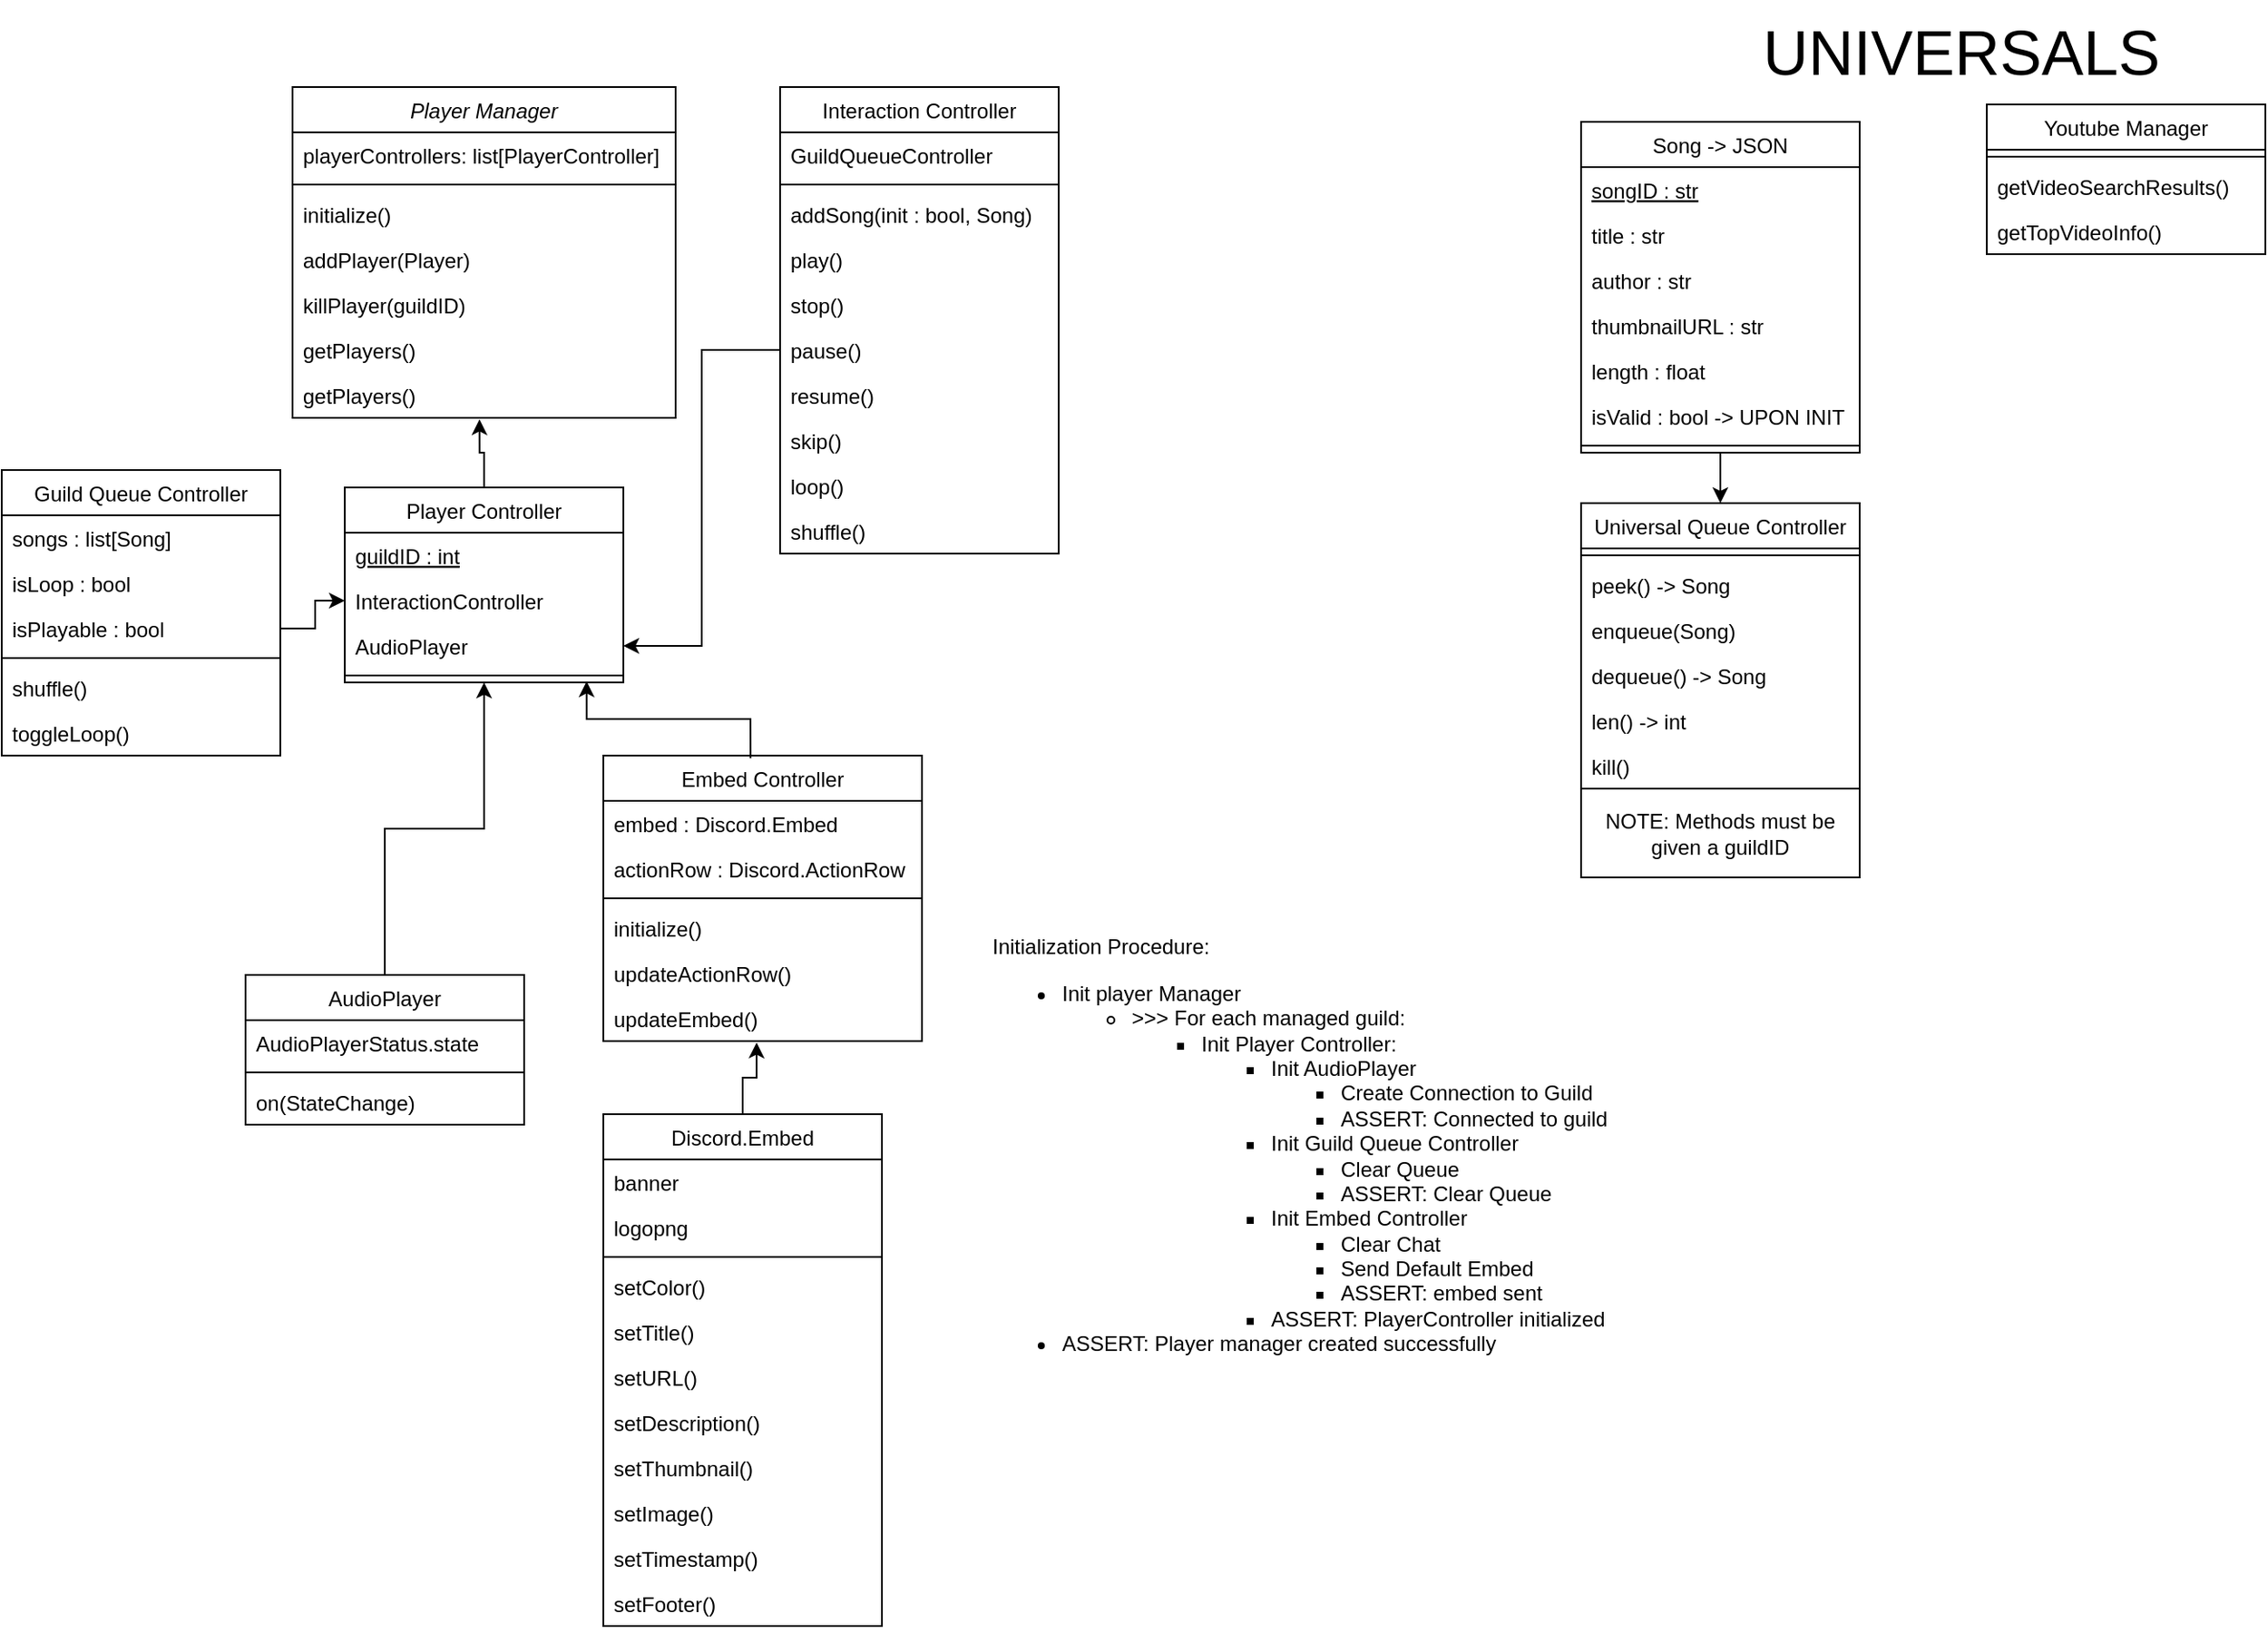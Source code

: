 <mxfile version="24.4.4" type="device">
  <diagram id="C5RBs43oDa-KdzZeNtuy" name="Page-1">
    <mxGraphModel dx="1434" dy="746" grid="1" gridSize="10" guides="1" tooltips="1" connect="1" arrows="1" fold="1" page="1" pageScale="1" pageWidth="827" pageHeight="1169" math="0" shadow="0">
      <root>
        <mxCell id="WIyWlLk6GJQsqaUBKTNV-0" />
        <mxCell id="WIyWlLk6GJQsqaUBKTNV-1" parent="WIyWlLk6GJQsqaUBKTNV-0" />
        <mxCell id="zkfFHV4jXpPFQw0GAbJ--0" value="Player Manager" style="swimlane;fontStyle=2;align=center;verticalAlign=top;childLayout=stackLayout;horizontal=1;startSize=26;horizontalStack=0;resizeParent=1;resizeLast=0;collapsible=1;marginBottom=0;rounded=0;shadow=0;strokeWidth=1;" parent="WIyWlLk6GJQsqaUBKTNV-1" vertex="1">
          <mxGeometry x="177" y="50" width="220" height="190" as="geometry">
            <mxRectangle x="230" y="140" width="160" height="26" as="alternateBounds" />
          </mxGeometry>
        </mxCell>
        <mxCell id="rU3GlfbfoMmTgdXPolvb-1" value="playerControllers: list[PlayerController]" style="text;align=left;verticalAlign=top;spacingLeft=4;spacingRight=4;overflow=hidden;rotatable=0;points=[[0,0.5],[1,0.5]];portConstraint=eastwest;" parent="zkfFHV4jXpPFQw0GAbJ--0" vertex="1">
          <mxGeometry y="26" width="220" height="26" as="geometry" />
        </mxCell>
        <mxCell id="zkfFHV4jXpPFQw0GAbJ--4" value="" style="line;html=1;strokeWidth=1;align=left;verticalAlign=middle;spacingTop=-1;spacingLeft=3;spacingRight=3;rotatable=0;labelPosition=right;points=[];portConstraint=eastwest;" parent="zkfFHV4jXpPFQw0GAbJ--0" vertex="1">
          <mxGeometry y="52" width="220" height="8" as="geometry" />
        </mxCell>
        <mxCell id="rU3GlfbfoMmTgdXPolvb-70" value="initialize()" style="text;align=left;verticalAlign=top;spacingLeft=4;spacingRight=4;overflow=hidden;rotatable=0;points=[[0,0.5],[1,0.5]];portConstraint=eastwest;" parent="zkfFHV4jXpPFQw0GAbJ--0" vertex="1">
          <mxGeometry y="60" width="220" height="26" as="geometry" />
        </mxCell>
        <mxCell id="zkfFHV4jXpPFQw0GAbJ--5" value="addPlayer(Player)" style="text;align=left;verticalAlign=top;spacingLeft=4;spacingRight=4;overflow=hidden;rotatable=0;points=[[0,0.5],[1,0.5]];portConstraint=eastwest;" parent="zkfFHV4jXpPFQw0GAbJ--0" vertex="1">
          <mxGeometry y="86" width="220" height="26" as="geometry" />
        </mxCell>
        <mxCell id="rU3GlfbfoMmTgdXPolvb-0" value="killPlayer(guildID)" style="text;align=left;verticalAlign=top;spacingLeft=4;spacingRight=4;overflow=hidden;rotatable=0;points=[[0,0.5],[1,0.5]];portConstraint=eastwest;" parent="zkfFHV4jXpPFQw0GAbJ--0" vertex="1">
          <mxGeometry y="112" width="220" height="26" as="geometry" />
        </mxCell>
        <mxCell id="rU3GlfbfoMmTgdXPolvb-2" value="getPlayers()" style="text;align=left;verticalAlign=top;spacingLeft=4;spacingRight=4;overflow=hidden;rotatable=0;points=[[0,0.5],[1,0.5]];portConstraint=eastwest;" parent="zkfFHV4jXpPFQw0GAbJ--0" vertex="1">
          <mxGeometry y="138" width="220" height="26" as="geometry" />
        </mxCell>
        <mxCell id="rU3GlfbfoMmTgdXPolvb-3" value="getPlayers()" style="text;align=left;verticalAlign=top;spacingLeft=4;spacingRight=4;overflow=hidden;rotatable=0;points=[[0,0.5],[1,0.5]];portConstraint=eastwest;" parent="zkfFHV4jXpPFQw0GAbJ--0" vertex="1">
          <mxGeometry y="164" width="220" height="26" as="geometry" />
        </mxCell>
        <mxCell id="zkfFHV4jXpPFQw0GAbJ--6" value="AudioPlayer" style="swimlane;fontStyle=0;align=center;verticalAlign=top;childLayout=stackLayout;horizontal=1;startSize=26;horizontalStack=0;resizeParent=1;resizeLast=0;collapsible=1;marginBottom=0;rounded=0;shadow=0;strokeWidth=1;" parent="WIyWlLk6GJQsqaUBKTNV-1" vertex="1">
          <mxGeometry x="150" y="560" width="160" height="86" as="geometry">
            <mxRectangle x="130" y="380" width="160" height="26" as="alternateBounds" />
          </mxGeometry>
        </mxCell>
        <mxCell id="zkfFHV4jXpPFQw0GAbJ--8" value="AudioPlayerStatus.state" style="text;align=left;verticalAlign=top;spacingLeft=4;spacingRight=4;overflow=hidden;rotatable=0;points=[[0,0.5],[1,0.5]];portConstraint=eastwest;rounded=0;shadow=0;html=0;" parent="zkfFHV4jXpPFQw0GAbJ--6" vertex="1">
          <mxGeometry y="26" width="160" height="26" as="geometry" />
        </mxCell>
        <mxCell id="zkfFHV4jXpPFQw0GAbJ--9" value="" style="line;html=1;strokeWidth=1;align=left;verticalAlign=middle;spacingTop=-1;spacingLeft=3;spacingRight=3;rotatable=0;labelPosition=right;points=[];portConstraint=eastwest;" parent="zkfFHV4jXpPFQw0GAbJ--6" vertex="1">
          <mxGeometry y="52" width="160" height="8" as="geometry" />
        </mxCell>
        <mxCell id="zkfFHV4jXpPFQw0GAbJ--11" value="on(StateChange)" style="text;align=left;verticalAlign=top;spacingLeft=4;spacingRight=4;overflow=hidden;rotatable=0;points=[[0,0.5],[1,0.5]];portConstraint=eastwest;" parent="zkfFHV4jXpPFQw0GAbJ--6" vertex="1">
          <mxGeometry y="60" width="160" height="26" as="geometry" />
        </mxCell>
        <mxCell id="rU3GlfbfoMmTgdXPolvb-4" value="Player Controller" style="swimlane;fontStyle=0;align=center;verticalAlign=top;childLayout=stackLayout;horizontal=1;startSize=26;horizontalStack=0;resizeParent=1;resizeLast=0;collapsible=1;marginBottom=0;rounded=0;shadow=0;strokeWidth=1;" parent="WIyWlLk6GJQsqaUBKTNV-1" vertex="1">
          <mxGeometry x="207" y="280" width="160" height="112" as="geometry">
            <mxRectangle x="130" y="380" width="160" height="26" as="alternateBounds" />
          </mxGeometry>
        </mxCell>
        <mxCell id="rU3GlfbfoMmTgdXPolvb-5" value="guildID : int" style="text;align=left;verticalAlign=top;spacingLeft=4;spacingRight=4;overflow=hidden;rotatable=0;points=[[0,0.5],[1,0.5]];portConstraint=eastwest;fontStyle=4" parent="rU3GlfbfoMmTgdXPolvb-4" vertex="1">
          <mxGeometry y="26" width="160" height="26" as="geometry" />
        </mxCell>
        <mxCell id="rU3GlfbfoMmTgdXPolvb-54" value="InteractionController" style="text;align=left;verticalAlign=top;spacingLeft=4;spacingRight=4;overflow=hidden;rotatable=0;points=[[0,0.5],[1,0.5]];portConstraint=eastwest;rounded=0;shadow=0;html=0;" parent="rU3GlfbfoMmTgdXPolvb-4" vertex="1">
          <mxGeometry y="52" width="160" height="26" as="geometry" />
        </mxCell>
        <mxCell id="rU3GlfbfoMmTgdXPolvb-6" value="AudioPlayer" style="text;align=left;verticalAlign=top;spacingLeft=4;spacingRight=4;overflow=hidden;rotatable=0;points=[[0,0.5],[1,0.5]];portConstraint=eastwest;rounded=0;shadow=0;html=0;" parent="rU3GlfbfoMmTgdXPolvb-4" vertex="1">
          <mxGeometry y="78" width="160" height="26" as="geometry" />
        </mxCell>
        <mxCell id="rU3GlfbfoMmTgdXPolvb-7" value="" style="line;html=1;strokeWidth=1;align=left;verticalAlign=middle;spacingTop=-1;spacingLeft=3;spacingRight=3;rotatable=0;labelPosition=right;points=[];portConstraint=eastwest;" parent="rU3GlfbfoMmTgdXPolvb-4" vertex="1">
          <mxGeometry y="104" width="160" height="8" as="geometry" />
        </mxCell>
        <mxCell id="rU3GlfbfoMmTgdXPolvb-10" style="edgeStyle=orthogonalEdgeStyle;rounded=0;orthogonalLoop=1;jettySize=auto;html=1;entryX=0.488;entryY=1.033;entryDx=0;entryDy=0;entryPerimeter=0;" parent="WIyWlLk6GJQsqaUBKTNV-1" source="rU3GlfbfoMmTgdXPolvb-4" target="rU3GlfbfoMmTgdXPolvb-3" edge="1">
          <mxGeometry relative="1" as="geometry" />
        </mxCell>
        <mxCell id="rU3GlfbfoMmTgdXPolvb-16" style="edgeStyle=orthogonalEdgeStyle;rounded=0;orthogonalLoop=1;jettySize=auto;html=1;entryX=0.5;entryY=1;entryDx=0;entryDy=0;" parent="WIyWlLk6GJQsqaUBKTNV-1" source="zkfFHV4jXpPFQw0GAbJ--6" target="rU3GlfbfoMmTgdXPolvb-4" edge="1">
          <mxGeometry relative="1" as="geometry">
            <mxPoint x="287" y="418" as="targetPoint" />
          </mxGeometry>
        </mxCell>
        <mxCell id="rU3GlfbfoMmTgdXPolvb-18" value="Universal Queue Controller" style="swimlane;fontStyle=0;align=center;verticalAlign=top;childLayout=stackLayout;horizontal=1;startSize=26;horizontalStack=0;resizeParent=1;resizeLast=0;collapsible=1;marginBottom=0;rounded=0;shadow=0;strokeWidth=1;" parent="WIyWlLk6GJQsqaUBKTNV-1" vertex="1">
          <mxGeometry x="917" y="289" width="160" height="215" as="geometry">
            <mxRectangle x="130" y="380" width="160" height="26" as="alternateBounds" />
          </mxGeometry>
        </mxCell>
        <mxCell id="rU3GlfbfoMmTgdXPolvb-21" value="" style="line;html=1;strokeWidth=1;align=left;verticalAlign=middle;spacingTop=-1;spacingLeft=3;spacingRight=3;rotatable=0;labelPosition=right;points=[];portConstraint=eastwest;" parent="rU3GlfbfoMmTgdXPolvb-18" vertex="1">
          <mxGeometry y="26" width="160" height="8" as="geometry" />
        </mxCell>
        <mxCell id="rU3GlfbfoMmTgdXPolvb-22" value="peek() -&gt; Song" style="text;align=left;verticalAlign=top;spacingLeft=4;spacingRight=4;overflow=hidden;rotatable=0;points=[[0,0.5],[1,0.5]];portConstraint=eastwest;rounded=0;shadow=0;html=0;" parent="rU3GlfbfoMmTgdXPolvb-18" vertex="1">
          <mxGeometry y="34" width="160" height="26" as="geometry" />
        </mxCell>
        <mxCell id="rU3GlfbfoMmTgdXPolvb-26" value="enqueue(Song)" style="text;align=left;verticalAlign=top;spacingLeft=4;spacingRight=4;overflow=hidden;rotatable=0;points=[[0,0.5],[1,0.5]];portConstraint=eastwest;rounded=0;shadow=0;html=0;" parent="rU3GlfbfoMmTgdXPolvb-18" vertex="1">
          <mxGeometry y="60" width="160" height="26" as="geometry" />
        </mxCell>
        <mxCell id="rU3GlfbfoMmTgdXPolvb-27" value="dequeue() -&gt; Song" style="text;align=left;verticalAlign=top;spacingLeft=4;spacingRight=4;overflow=hidden;rotatable=0;points=[[0,0.5],[1,0.5]];portConstraint=eastwest;rounded=0;shadow=0;html=0;" parent="rU3GlfbfoMmTgdXPolvb-18" vertex="1">
          <mxGeometry y="86" width="160" height="26" as="geometry" />
        </mxCell>
        <mxCell id="rU3GlfbfoMmTgdXPolvb-138" value="len() -&gt; int" style="text;align=left;verticalAlign=top;spacingLeft=4;spacingRight=4;overflow=hidden;rotatable=0;points=[[0,0.5],[1,0.5]];portConstraint=eastwest;rounded=0;shadow=0;html=0;" parent="rU3GlfbfoMmTgdXPolvb-18" vertex="1">
          <mxGeometry y="112" width="160" height="26" as="geometry" />
        </mxCell>
        <mxCell id="rU3GlfbfoMmTgdXPolvb-28" value="kill()" style="text;align=left;verticalAlign=top;spacingLeft=4;spacingRight=4;overflow=hidden;rotatable=0;points=[[0,0.5],[1,0.5]];portConstraint=eastwest;rounded=0;shadow=0;html=0;" parent="rU3GlfbfoMmTgdXPolvb-18" vertex="1">
          <mxGeometry y="138" width="160" height="26" as="geometry" />
        </mxCell>
        <mxCell id="rU3GlfbfoMmTgdXPolvb-96" value="NOTE: Methods must be given a guildID" style="whiteSpace=wrap;html=1;" parent="rU3GlfbfoMmTgdXPolvb-18" vertex="1">
          <mxGeometry y="164" width="160" height="51" as="geometry" />
        </mxCell>
        <mxCell id="rU3GlfbfoMmTgdXPolvb-46" style="edgeStyle=orthogonalEdgeStyle;rounded=0;orthogonalLoop=1;jettySize=auto;html=1;entryX=0.5;entryY=0;entryDx=0;entryDy=0;" parent="WIyWlLk6GJQsqaUBKTNV-1" source="rU3GlfbfoMmTgdXPolvb-32" target="rU3GlfbfoMmTgdXPolvb-18" edge="1">
          <mxGeometry relative="1" as="geometry" />
        </mxCell>
        <mxCell id="rU3GlfbfoMmTgdXPolvb-32" value="Song -&gt; JSON" style="swimlane;fontStyle=0;align=center;verticalAlign=top;childLayout=stackLayout;horizontal=1;startSize=26;horizontalStack=0;resizeParent=1;resizeLast=0;collapsible=1;marginBottom=0;rounded=0;shadow=0;strokeWidth=1;" parent="WIyWlLk6GJQsqaUBKTNV-1" vertex="1">
          <mxGeometry x="917" y="70" width="160" height="190" as="geometry">
            <mxRectangle x="130" y="380" width="160" height="26" as="alternateBounds" />
          </mxGeometry>
        </mxCell>
        <mxCell id="rU3GlfbfoMmTgdXPolvb-45" value="songID : str" style="text;align=left;verticalAlign=top;spacingLeft=4;spacingRight=4;overflow=hidden;rotatable=0;points=[[0,0.5],[1,0.5]];portConstraint=eastwest;rounded=0;shadow=0;html=0;fontStyle=4" parent="rU3GlfbfoMmTgdXPolvb-32" vertex="1">
          <mxGeometry y="26" width="160" height="26" as="geometry" />
        </mxCell>
        <mxCell id="rU3GlfbfoMmTgdXPolvb-33" value="title : str" style="text;align=left;verticalAlign=top;spacingLeft=4;spacingRight=4;overflow=hidden;rotatable=0;points=[[0,0.5],[1,0.5]];portConstraint=eastwest;rounded=0;shadow=0;html=0;" parent="rU3GlfbfoMmTgdXPolvb-32" vertex="1">
          <mxGeometry y="52" width="160" height="26" as="geometry" />
        </mxCell>
        <mxCell id="rU3GlfbfoMmTgdXPolvb-42" value="author : str" style="text;align=left;verticalAlign=top;spacingLeft=4;spacingRight=4;overflow=hidden;rotatable=0;points=[[0,0.5],[1,0.5]];portConstraint=eastwest;rounded=0;shadow=0;html=0;" parent="rU3GlfbfoMmTgdXPolvb-32" vertex="1">
          <mxGeometry y="78" width="160" height="26" as="geometry" />
        </mxCell>
        <mxCell id="rU3GlfbfoMmTgdXPolvb-43" value="thumbnailURL : str" style="text;align=left;verticalAlign=top;spacingLeft=4;spacingRight=4;overflow=hidden;rotatable=0;points=[[0,0.5],[1,0.5]];portConstraint=eastwest;rounded=0;shadow=0;html=0;" parent="rU3GlfbfoMmTgdXPolvb-32" vertex="1">
          <mxGeometry y="104" width="160" height="26" as="geometry" />
        </mxCell>
        <mxCell id="rU3GlfbfoMmTgdXPolvb-44" value="length : float" style="text;align=left;verticalAlign=top;spacingLeft=4;spacingRight=4;overflow=hidden;rotatable=0;points=[[0,0.5],[1,0.5]];portConstraint=eastwest;rounded=0;shadow=0;html=0;" parent="rU3GlfbfoMmTgdXPolvb-32" vertex="1">
          <mxGeometry y="130" width="160" height="26" as="geometry" />
        </mxCell>
        <mxCell id="rU3GlfbfoMmTgdXPolvb-104" value="isValid : bool -&gt; UPON INIT" style="text;align=left;verticalAlign=top;spacingLeft=4;spacingRight=4;overflow=hidden;rotatable=0;points=[[0,0.5],[1,0.5]];portConstraint=eastwest;rounded=0;shadow=0;html=0;" parent="rU3GlfbfoMmTgdXPolvb-32" vertex="1">
          <mxGeometry y="156" width="160" height="26" as="geometry" />
        </mxCell>
        <mxCell id="rU3GlfbfoMmTgdXPolvb-35" value="" style="line;html=1;strokeWidth=1;align=left;verticalAlign=middle;spacingTop=-1;spacingLeft=3;spacingRight=3;rotatable=0;labelPosition=right;points=[];portConstraint=eastwest;" parent="rU3GlfbfoMmTgdXPolvb-32" vertex="1">
          <mxGeometry y="182" width="160" height="8" as="geometry" />
        </mxCell>
        <mxCell id="rU3GlfbfoMmTgdXPolvb-47" value="Interaction Controller" style="swimlane;fontStyle=0;align=center;verticalAlign=top;childLayout=stackLayout;horizontal=1;startSize=26;horizontalStack=0;resizeParent=1;resizeLast=0;collapsible=1;marginBottom=0;rounded=0;shadow=0;strokeWidth=1;" parent="WIyWlLk6GJQsqaUBKTNV-1" vertex="1">
          <mxGeometry x="457" y="50" width="160" height="268" as="geometry">
            <mxRectangle x="130" y="380" width="160" height="26" as="alternateBounds" />
          </mxGeometry>
        </mxCell>
        <mxCell id="rU3GlfbfoMmTgdXPolvb-105" value="GuildQueueController" style="text;align=left;verticalAlign=top;spacingLeft=4;spacingRight=4;overflow=hidden;rotatable=0;points=[[0,0.5],[1,0.5]];portConstraint=eastwest;rounded=0;shadow=0;html=0;" parent="rU3GlfbfoMmTgdXPolvb-47" vertex="1">
          <mxGeometry y="26" width="160" height="26" as="geometry" />
        </mxCell>
        <mxCell id="rU3GlfbfoMmTgdXPolvb-50" value="" style="line;html=1;strokeWidth=1;align=left;verticalAlign=middle;spacingTop=-1;spacingLeft=3;spacingRight=3;rotatable=0;labelPosition=right;points=[];portConstraint=eastwest;" parent="rU3GlfbfoMmTgdXPolvb-47" vertex="1">
          <mxGeometry y="52" width="160" height="8" as="geometry" />
        </mxCell>
        <mxCell id="rU3GlfbfoMmTgdXPolvb-59" value="addSong(init : bool, Song)" style="text;align=left;verticalAlign=top;spacingLeft=4;spacingRight=4;overflow=hidden;rotatable=0;points=[[0,0.5],[1,0.5]];portConstraint=eastwest;rounded=0;shadow=0;html=0;" parent="rU3GlfbfoMmTgdXPolvb-47" vertex="1">
          <mxGeometry y="60" width="160" height="26" as="geometry" />
        </mxCell>
        <mxCell id="rU3GlfbfoMmTgdXPolvb-61" value="play()" style="text;align=left;verticalAlign=top;spacingLeft=4;spacingRight=4;overflow=hidden;rotatable=0;points=[[0,0.5],[1,0.5]];portConstraint=eastwest;rounded=0;shadow=0;html=0;" parent="rU3GlfbfoMmTgdXPolvb-47" vertex="1">
          <mxGeometry y="86" width="160" height="26" as="geometry" />
        </mxCell>
        <mxCell id="rU3GlfbfoMmTgdXPolvb-62" value="stop()" style="text;align=left;verticalAlign=top;spacingLeft=4;spacingRight=4;overflow=hidden;rotatable=0;points=[[0,0.5],[1,0.5]];portConstraint=eastwest;rounded=0;shadow=0;html=0;" parent="rU3GlfbfoMmTgdXPolvb-47" vertex="1">
          <mxGeometry y="112" width="160" height="26" as="geometry" />
        </mxCell>
        <mxCell id="rU3GlfbfoMmTgdXPolvb-63" value="pause()" style="text;align=left;verticalAlign=top;spacingLeft=4;spacingRight=4;overflow=hidden;rotatable=0;points=[[0,0.5],[1,0.5]];portConstraint=eastwest;rounded=0;shadow=0;html=0;" parent="rU3GlfbfoMmTgdXPolvb-47" vertex="1">
          <mxGeometry y="138" width="160" height="26" as="geometry" />
        </mxCell>
        <mxCell id="rU3GlfbfoMmTgdXPolvb-64" value="resume()" style="text;align=left;verticalAlign=top;spacingLeft=4;spacingRight=4;overflow=hidden;rotatable=0;points=[[0,0.5],[1,0.5]];portConstraint=eastwest;rounded=0;shadow=0;html=0;" parent="rU3GlfbfoMmTgdXPolvb-47" vertex="1">
          <mxGeometry y="164" width="160" height="26" as="geometry" />
        </mxCell>
        <mxCell id="rU3GlfbfoMmTgdXPolvb-65" value="skip()&#xa;" style="text;align=left;verticalAlign=top;spacingLeft=4;spacingRight=4;overflow=hidden;rotatable=0;points=[[0,0.5],[1,0.5]];portConstraint=eastwest;rounded=0;shadow=0;html=0;" parent="rU3GlfbfoMmTgdXPolvb-47" vertex="1">
          <mxGeometry y="190" width="160" height="26" as="geometry" />
        </mxCell>
        <mxCell id="rU3GlfbfoMmTgdXPolvb-67" value="loop()" style="text;align=left;verticalAlign=top;spacingLeft=4;spacingRight=4;overflow=hidden;rotatable=0;points=[[0,0.5],[1,0.5]];portConstraint=eastwest;rounded=0;shadow=0;html=0;" parent="rU3GlfbfoMmTgdXPolvb-47" vertex="1">
          <mxGeometry y="216" width="160" height="26" as="geometry" />
        </mxCell>
        <mxCell id="rU3GlfbfoMmTgdXPolvb-68" value="shuffle()" style="text;align=left;verticalAlign=top;spacingLeft=4;spacingRight=4;overflow=hidden;rotatable=0;points=[[0,0.5],[1,0.5]];portConstraint=eastwest;rounded=0;shadow=0;html=0;" parent="rU3GlfbfoMmTgdXPolvb-47" vertex="1">
          <mxGeometry y="242" width="160" height="26" as="geometry" />
        </mxCell>
        <mxCell id="rU3GlfbfoMmTgdXPolvb-69" value="Initialization Procedure:&lt;div&gt;&lt;ul&gt;&lt;li&gt;Init player Manager&lt;/li&gt;&lt;ul&gt;&lt;li&gt;&amp;gt;&amp;gt;&amp;gt; For each managed guild:&lt;/li&gt;&lt;ul&gt;&lt;li&gt;Init Player Controller:&lt;/li&gt;&lt;ul&gt;&lt;li&gt;Init AudioPlayer&lt;/li&gt;&lt;ul&gt;&lt;li&gt;Create Connection to Guild&lt;/li&gt;&lt;li&gt;ASSERT: Connected to guild&lt;/li&gt;&lt;/ul&gt;&lt;li&gt;Init Guild Queue Controller&lt;/li&gt;&lt;ul&gt;&lt;li&gt;Clear Queue&lt;/li&gt;&lt;li&gt;ASSERT: Clear Queue&lt;/li&gt;&lt;/ul&gt;&lt;li&gt;Init Embed Controller&lt;/li&gt;&lt;ul&gt;&lt;li&gt;Clear Chat&lt;/li&gt;&lt;li&gt;Send Default Embed&lt;/li&gt;&lt;li&gt;ASSERT: embed sent&lt;/li&gt;&lt;/ul&gt;&lt;li&gt;ASSERT: PlayerController initialized&lt;/li&gt;&lt;/ul&gt;&lt;/ul&gt;&lt;/ul&gt;&lt;li&gt;ASSERT: Player manager created successfully&lt;/li&gt;&lt;/ul&gt;&lt;/div&gt;" style="text;html=1;align=left;verticalAlign=middle;resizable=0;points=[];autosize=1;strokeColor=none;fillColor=none;" parent="WIyWlLk6GJQsqaUBKTNV-1" vertex="1">
          <mxGeometry x="577" y="529" width="380" height="270" as="geometry" />
        </mxCell>
        <mxCell id="rU3GlfbfoMmTgdXPolvb-71" value="Embed Controller" style="swimlane;fontStyle=0;align=center;verticalAlign=top;childLayout=stackLayout;horizontal=1;startSize=26;horizontalStack=0;resizeParent=1;resizeLast=0;collapsible=1;marginBottom=0;rounded=0;shadow=0;strokeWidth=1;" parent="WIyWlLk6GJQsqaUBKTNV-1" vertex="1">
          <mxGeometry x="355.5" y="434" width="183" height="164" as="geometry">
            <mxRectangle x="130" y="380" width="160" height="26" as="alternateBounds" />
          </mxGeometry>
        </mxCell>
        <mxCell id="rU3GlfbfoMmTgdXPolvb-108" value="embed : Discord.Embed" style="text;align=left;verticalAlign=top;spacingLeft=4;spacingRight=4;overflow=hidden;rotatable=0;points=[[0,0.5],[1,0.5]];portConstraint=eastwest;rounded=0;shadow=0;html=0;" parent="rU3GlfbfoMmTgdXPolvb-71" vertex="1">
          <mxGeometry y="26" width="183" height="26" as="geometry" />
        </mxCell>
        <mxCell id="rU3GlfbfoMmTgdXPolvb-140" value="actionRow : Discord.ActionRow" style="text;align=left;verticalAlign=top;spacingLeft=4;spacingRight=4;overflow=hidden;rotatable=0;points=[[0,0.5],[1,0.5]];portConstraint=eastwest;rounded=0;shadow=0;html=0;" parent="rU3GlfbfoMmTgdXPolvb-71" vertex="1">
          <mxGeometry y="52" width="183" height="26" as="geometry" />
        </mxCell>
        <mxCell id="rU3GlfbfoMmTgdXPolvb-72" value="" style="line;html=1;strokeWidth=1;align=left;verticalAlign=middle;spacingTop=-1;spacingLeft=3;spacingRight=3;rotatable=0;labelPosition=right;points=[];portConstraint=eastwest;" parent="rU3GlfbfoMmTgdXPolvb-71" vertex="1">
          <mxGeometry y="78" width="183" height="8" as="geometry" />
        </mxCell>
        <mxCell id="rU3GlfbfoMmTgdXPolvb-107" value="initialize()" style="text;align=left;verticalAlign=top;spacingLeft=4;spacingRight=4;overflow=hidden;rotatable=0;points=[[0,0.5],[1,0.5]];portConstraint=eastwest;rounded=0;shadow=0;html=0;" parent="rU3GlfbfoMmTgdXPolvb-71" vertex="1">
          <mxGeometry y="86" width="183" height="26" as="geometry" />
        </mxCell>
        <mxCell id="rU3GlfbfoMmTgdXPolvb-142" value="updateActionRow()" style="text;align=left;verticalAlign=top;spacingLeft=4;spacingRight=4;overflow=hidden;rotatable=0;points=[[0,0.5],[1,0.5]];portConstraint=eastwest;rounded=0;shadow=0;html=0;" parent="rU3GlfbfoMmTgdXPolvb-71" vertex="1">
          <mxGeometry y="112" width="183" height="26" as="geometry" />
        </mxCell>
        <mxCell id="rU3GlfbfoMmTgdXPolvb-141" value="updateEmbed()" style="text;align=left;verticalAlign=top;spacingLeft=4;spacingRight=4;overflow=hidden;rotatable=0;points=[[0,0.5],[1,0.5]];portConstraint=eastwest;rounded=0;shadow=0;html=0;" parent="rU3GlfbfoMmTgdXPolvb-71" vertex="1">
          <mxGeometry y="138" width="183" height="26" as="geometry" />
        </mxCell>
        <mxCell id="rU3GlfbfoMmTgdXPolvb-85" value="Guild Queue Controller" style="swimlane;fontStyle=0;align=center;verticalAlign=top;childLayout=stackLayout;horizontal=1;startSize=26;horizontalStack=0;resizeParent=1;resizeLast=0;collapsible=1;marginBottom=0;rounded=0;shadow=0;strokeWidth=1;" parent="WIyWlLk6GJQsqaUBKTNV-1" vertex="1">
          <mxGeometry x="10" y="270" width="160" height="164" as="geometry">
            <mxRectangle x="130" y="380" width="160" height="26" as="alternateBounds" />
          </mxGeometry>
        </mxCell>
        <mxCell id="rU3GlfbfoMmTgdXPolvb-99" value="songs : list[Song]" style="text;align=left;verticalAlign=top;spacingLeft=4;spacingRight=4;overflow=hidden;rotatable=0;points=[[0,0.5],[1,0.5]];portConstraint=eastwest;rounded=0;shadow=0;html=0;" parent="rU3GlfbfoMmTgdXPolvb-85" vertex="1">
          <mxGeometry y="26" width="160" height="26" as="geometry" />
        </mxCell>
        <mxCell id="rU3GlfbfoMmTgdXPolvb-87" value="isLoop : bool" style="text;align=left;verticalAlign=top;spacingLeft=4;spacingRight=4;overflow=hidden;rotatable=0;points=[[0,0.5],[1,0.5]];portConstraint=eastwest;rounded=0;shadow=0;html=0;" parent="rU3GlfbfoMmTgdXPolvb-85" vertex="1">
          <mxGeometry y="52" width="160" height="26" as="geometry" />
        </mxCell>
        <mxCell id="rU3GlfbfoMmTgdXPolvb-88" value="isPlayable : bool" style="text;align=left;verticalAlign=top;spacingLeft=4;spacingRight=4;overflow=hidden;rotatable=0;points=[[0,0.5],[1,0.5]];portConstraint=eastwest;rounded=0;shadow=0;html=0;" parent="rU3GlfbfoMmTgdXPolvb-85" vertex="1">
          <mxGeometry y="78" width="160" height="26" as="geometry" />
        </mxCell>
        <mxCell id="rU3GlfbfoMmTgdXPolvb-89" value="" style="line;html=1;strokeWidth=1;align=left;verticalAlign=middle;spacingTop=-1;spacingLeft=3;spacingRight=3;rotatable=0;labelPosition=right;points=[];portConstraint=eastwest;" parent="rU3GlfbfoMmTgdXPolvb-85" vertex="1">
          <mxGeometry y="104" width="160" height="8" as="geometry" />
        </mxCell>
        <mxCell id="rU3GlfbfoMmTgdXPolvb-94" value="shuffle()" style="text;align=left;verticalAlign=top;spacingLeft=4;spacingRight=4;overflow=hidden;rotatable=0;points=[[0,0.5],[1,0.5]];portConstraint=eastwest;rounded=0;shadow=0;html=0;" parent="rU3GlfbfoMmTgdXPolvb-85" vertex="1">
          <mxGeometry y="112" width="160" height="26" as="geometry" />
        </mxCell>
        <mxCell id="rU3GlfbfoMmTgdXPolvb-95" value="toggleLoop()" style="text;align=left;verticalAlign=top;spacingLeft=4;spacingRight=4;overflow=hidden;rotatable=0;points=[[0,0.5],[1,0.5]];portConstraint=eastwest;rounded=0;shadow=0;html=0;" parent="rU3GlfbfoMmTgdXPolvb-85" vertex="1">
          <mxGeometry y="138" width="160" height="26" as="geometry" />
        </mxCell>
        <mxCell id="rU3GlfbfoMmTgdXPolvb-101" style="edgeStyle=orthogonalEdgeStyle;rounded=0;orthogonalLoop=1;jettySize=auto;html=1;entryX=1;entryY=0.5;entryDx=0;entryDy=0;" parent="WIyWlLk6GJQsqaUBKTNV-1" source="rU3GlfbfoMmTgdXPolvb-63" target="rU3GlfbfoMmTgdXPolvb-6" edge="1">
          <mxGeometry relative="1" as="geometry" />
        </mxCell>
        <mxCell id="rU3GlfbfoMmTgdXPolvb-109" value="Discord.Embed" style="swimlane;fontStyle=0;align=center;verticalAlign=top;childLayout=stackLayout;horizontal=1;startSize=26;horizontalStack=0;resizeParent=1;resizeLast=0;collapsible=1;marginBottom=0;rounded=0;shadow=0;strokeWidth=1;" parent="WIyWlLk6GJQsqaUBKTNV-1" vertex="1">
          <mxGeometry x="355.5" y="640" width="160" height="294" as="geometry">
            <mxRectangle x="130" y="380" width="160" height="26" as="alternateBounds" />
          </mxGeometry>
        </mxCell>
        <mxCell id="rU3GlfbfoMmTgdXPolvb-126" value="banner" style="text;align=left;verticalAlign=top;spacingLeft=4;spacingRight=4;overflow=hidden;rotatable=0;points=[[0,0.5],[1,0.5]];portConstraint=eastwest;rounded=0;shadow=0;html=0;" parent="rU3GlfbfoMmTgdXPolvb-109" vertex="1">
          <mxGeometry y="26" width="160" height="26" as="geometry" />
        </mxCell>
        <mxCell id="rU3GlfbfoMmTgdXPolvb-125" value="logopng" style="text;align=left;verticalAlign=top;spacingLeft=4;spacingRight=4;overflow=hidden;rotatable=0;points=[[0,0.5],[1,0.5]];portConstraint=eastwest;rounded=0;shadow=0;html=0;" parent="rU3GlfbfoMmTgdXPolvb-109" vertex="1">
          <mxGeometry y="52" width="160" height="26" as="geometry" />
        </mxCell>
        <mxCell id="rU3GlfbfoMmTgdXPolvb-111" value="" style="line;html=1;strokeWidth=1;align=left;verticalAlign=middle;spacingTop=-1;spacingLeft=3;spacingRight=3;rotatable=0;labelPosition=right;points=[];portConstraint=eastwest;" parent="rU3GlfbfoMmTgdXPolvb-109" vertex="1">
          <mxGeometry y="78" width="160" height="8" as="geometry" />
        </mxCell>
        <mxCell id="rU3GlfbfoMmTgdXPolvb-112" value="setColor()" style="text;align=left;verticalAlign=top;spacingLeft=4;spacingRight=4;overflow=hidden;rotatable=0;points=[[0,0.5],[1,0.5]];portConstraint=eastwest;rounded=0;shadow=0;html=0;" parent="rU3GlfbfoMmTgdXPolvb-109" vertex="1">
          <mxGeometry y="86" width="160" height="26" as="geometry" />
        </mxCell>
        <mxCell id="rU3GlfbfoMmTgdXPolvb-113" value="setTitle()" style="text;align=left;verticalAlign=top;spacingLeft=4;spacingRight=4;overflow=hidden;rotatable=0;points=[[0,0.5],[1,0.5]];portConstraint=eastwest;rounded=0;shadow=0;html=0;" parent="rU3GlfbfoMmTgdXPolvb-109" vertex="1">
          <mxGeometry y="112" width="160" height="26" as="geometry" />
        </mxCell>
        <mxCell id="rU3GlfbfoMmTgdXPolvb-118" value="setURL()" style="text;align=left;verticalAlign=top;spacingLeft=4;spacingRight=4;overflow=hidden;rotatable=0;points=[[0,0.5],[1,0.5]];portConstraint=eastwest;rounded=0;shadow=0;html=0;" parent="rU3GlfbfoMmTgdXPolvb-109" vertex="1">
          <mxGeometry y="138" width="160" height="26" as="geometry" />
        </mxCell>
        <mxCell id="rU3GlfbfoMmTgdXPolvb-121" value="setDescription()" style="text;align=left;verticalAlign=top;spacingLeft=4;spacingRight=4;overflow=hidden;rotatable=0;points=[[0,0.5],[1,0.5]];portConstraint=eastwest;rounded=0;shadow=0;html=0;" parent="rU3GlfbfoMmTgdXPolvb-109" vertex="1">
          <mxGeometry y="164" width="160" height="26" as="geometry" />
        </mxCell>
        <mxCell id="rU3GlfbfoMmTgdXPolvb-122" value="setThumbnail()" style="text;align=left;verticalAlign=top;spacingLeft=4;spacingRight=4;overflow=hidden;rotatable=0;points=[[0,0.5],[1,0.5]];portConstraint=eastwest;rounded=0;shadow=0;html=0;" parent="rU3GlfbfoMmTgdXPolvb-109" vertex="1">
          <mxGeometry y="190" width="160" height="26" as="geometry" />
        </mxCell>
        <mxCell id="rU3GlfbfoMmTgdXPolvb-123" value="setImage()" style="text;align=left;verticalAlign=top;spacingLeft=4;spacingRight=4;overflow=hidden;rotatable=0;points=[[0,0.5],[1,0.5]];portConstraint=eastwest;rounded=0;shadow=0;html=0;" parent="rU3GlfbfoMmTgdXPolvb-109" vertex="1">
          <mxGeometry y="216" width="160" height="26" as="geometry" />
        </mxCell>
        <mxCell id="rU3GlfbfoMmTgdXPolvb-124" value="setTimestamp()" style="text;align=left;verticalAlign=top;spacingLeft=4;spacingRight=4;overflow=hidden;rotatable=0;points=[[0,0.5],[1,0.5]];portConstraint=eastwest;rounded=0;shadow=0;html=0;" parent="rU3GlfbfoMmTgdXPolvb-109" vertex="1">
          <mxGeometry y="242" width="160" height="26" as="geometry" />
        </mxCell>
        <mxCell id="rU3GlfbfoMmTgdXPolvb-120" value="setFooter()" style="text;align=left;verticalAlign=top;spacingLeft=4;spacingRight=4;overflow=hidden;rotatable=0;points=[[0,0.5],[1,0.5]];portConstraint=eastwest;rounded=0;shadow=0;html=0;" parent="rU3GlfbfoMmTgdXPolvb-109" vertex="1">
          <mxGeometry y="268" width="160" height="26" as="geometry" />
        </mxCell>
        <mxCell id="rU3GlfbfoMmTgdXPolvb-114" style="edgeStyle=orthogonalEdgeStyle;rounded=0;orthogonalLoop=1;jettySize=auto;html=1;entryX=0.481;entryY=1.032;entryDx=0;entryDy=0;entryPerimeter=0;" parent="WIyWlLk6GJQsqaUBKTNV-1" source="rU3GlfbfoMmTgdXPolvb-109" target="rU3GlfbfoMmTgdXPolvb-141" edge="1">
          <mxGeometry relative="1" as="geometry">
            <mxPoint x="525" y="540" as="targetPoint" />
          </mxGeometry>
        </mxCell>
        <mxCell id="rU3GlfbfoMmTgdXPolvb-128" value="&lt;font style=&quot;font-size: 36px;&quot;&gt;UNIVERSALS&lt;/font&gt;" style="text;html=1;align=center;verticalAlign=middle;resizable=0;points=[];autosize=1;strokeColor=none;fillColor=none;" parent="WIyWlLk6GJQsqaUBKTNV-1" vertex="1">
          <mxGeometry x="1010" width="250" height="60" as="geometry" />
        </mxCell>
        <mxCell id="rU3GlfbfoMmTgdXPolvb-129" value="Youtube Manager" style="swimlane;fontStyle=0;align=center;verticalAlign=top;childLayout=stackLayout;horizontal=1;startSize=26;horizontalStack=0;resizeParent=1;resizeLast=0;collapsible=1;marginBottom=0;rounded=0;shadow=0;strokeWidth=1;" parent="WIyWlLk6GJQsqaUBKTNV-1" vertex="1">
          <mxGeometry x="1150" y="60" width="160" height="86" as="geometry">
            <mxRectangle x="130" y="380" width="160" height="26" as="alternateBounds" />
          </mxGeometry>
        </mxCell>
        <mxCell id="rU3GlfbfoMmTgdXPolvb-133" value="" style="line;html=1;strokeWidth=1;align=left;verticalAlign=middle;spacingTop=-1;spacingLeft=3;spacingRight=3;rotatable=0;labelPosition=right;points=[];portConstraint=eastwest;" parent="rU3GlfbfoMmTgdXPolvb-129" vertex="1">
          <mxGeometry y="26" width="160" height="8" as="geometry" />
        </mxCell>
        <mxCell id="rU3GlfbfoMmTgdXPolvb-134" value="getVideoSearchResults()" style="text;align=left;verticalAlign=top;spacingLeft=4;spacingRight=4;overflow=hidden;rotatable=0;points=[[0,0.5],[1,0.5]];portConstraint=eastwest;rounded=0;shadow=0;html=0;" parent="rU3GlfbfoMmTgdXPolvb-129" vertex="1">
          <mxGeometry y="34" width="160" height="26" as="geometry" />
        </mxCell>
        <mxCell id="rU3GlfbfoMmTgdXPolvb-135" value="getTopVideoInfo()" style="text;align=left;verticalAlign=top;spacingLeft=4;spacingRight=4;overflow=hidden;rotatable=0;points=[[0,0.5],[1,0.5]];portConstraint=eastwest;rounded=0;shadow=0;html=0;" parent="rU3GlfbfoMmTgdXPolvb-129" vertex="1">
          <mxGeometry y="60" width="160" height="26" as="geometry" />
        </mxCell>
        <mxCell id="rU3GlfbfoMmTgdXPolvb-139" style="edgeStyle=orthogonalEdgeStyle;rounded=0;orthogonalLoop=1;jettySize=auto;html=1;entryX=0;entryY=0.5;entryDx=0;entryDy=0;" parent="WIyWlLk6GJQsqaUBKTNV-1" source="rU3GlfbfoMmTgdXPolvb-88" target="rU3GlfbfoMmTgdXPolvb-54" edge="1">
          <mxGeometry relative="1" as="geometry" />
        </mxCell>
        <mxCell id="rU3GlfbfoMmTgdXPolvb-143" style="edgeStyle=orthogonalEdgeStyle;rounded=0;orthogonalLoop=1;jettySize=auto;html=1;entryX=0.868;entryY=0.917;entryDx=0;entryDy=0;entryPerimeter=0;exitX=0.462;exitY=0.009;exitDx=0;exitDy=0;exitPerimeter=0;" parent="WIyWlLk6GJQsqaUBKTNV-1" source="rU3GlfbfoMmTgdXPolvb-71" target="rU3GlfbfoMmTgdXPolvb-7" edge="1">
          <mxGeometry relative="1" as="geometry" />
        </mxCell>
      </root>
    </mxGraphModel>
  </diagram>
</mxfile>

